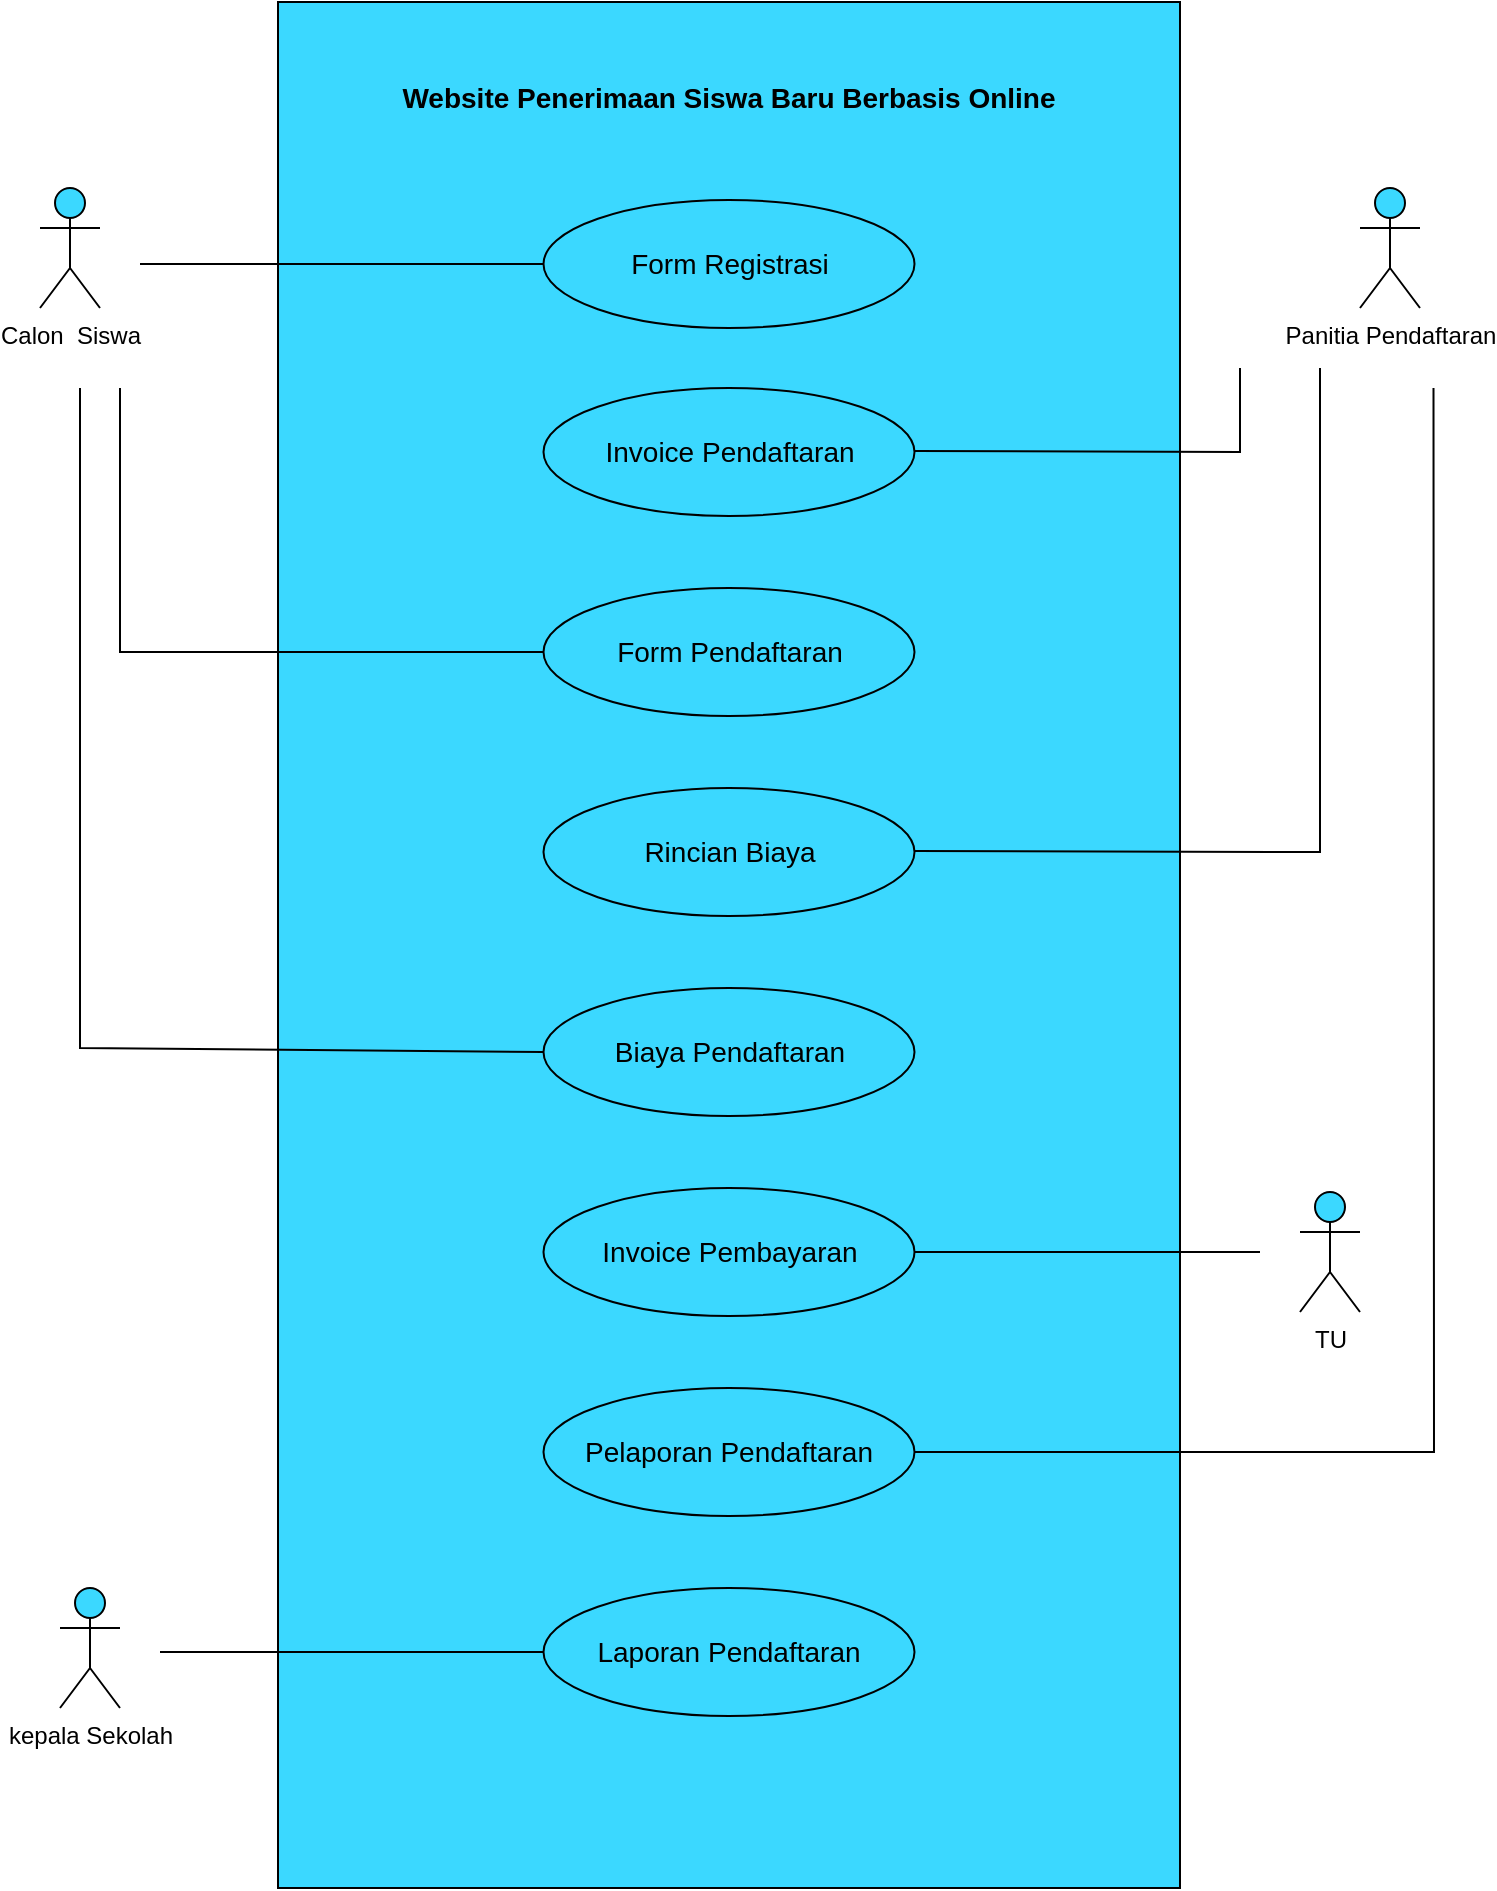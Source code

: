 <mxfile version="20.2.0" type="github">
  <diagram id="2KIT96QI7-xPNKFdnTv3" name="Halaman-1">
    <mxGraphModel dx="1185" dy="1824" grid="1" gridSize="10" guides="1" tooltips="1" connect="1" arrows="1" fold="1" page="1" pageScale="1" pageWidth="827" pageHeight="1169" math="0" shadow="0">
      <root>
        <mxCell id="0" />
        <mxCell id="1" parent="0" />
        <mxCell id="y96FYoVAzyEVzs2pSNnv-1" value="" style="rounded=0;whiteSpace=wrap;html=1;fillColor=#3BD8FF;" vertex="1" parent="1">
          <mxGeometry x="249" y="-13" width="451" height="943" as="geometry" />
        </mxCell>
        <mxCell id="y96FYoVAzyEVzs2pSNnv-2" value="Calon&amp;nbsp; Siswa" style="shape=umlActor;verticalLabelPosition=bottom;verticalAlign=top;html=1;outlineConnect=0;strokeColor=#000000;fillColor=#3BD8FF;" vertex="1" parent="1">
          <mxGeometry x="130" y="80" width="30" height="60" as="geometry" />
        </mxCell>
        <mxCell id="y96FYoVAzyEVzs2pSNnv-4" value="TU" style="shape=umlActor;verticalLabelPosition=bottom;verticalAlign=top;html=1;outlineConnect=0;strokeColor=#000000;fillColor=#3BD8FF;" vertex="1" parent="1">
          <mxGeometry x="760" y="582" width="30" height="60" as="geometry" />
        </mxCell>
        <mxCell id="y96FYoVAzyEVzs2pSNnv-5" value="kepala Sekolah" style="shape=umlActor;verticalLabelPosition=bottom;verticalAlign=top;html=1;outlineConnect=0;strokeColor=#000000;fillColor=#3BD8FF;" vertex="1" parent="1">
          <mxGeometry x="140" y="780" width="30" height="60" as="geometry" />
        </mxCell>
        <mxCell id="y96FYoVAzyEVzs2pSNnv-6" value="Panitia Pendaftaran" style="shape=umlActor;verticalLabelPosition=bottom;verticalAlign=top;html=1;outlineConnect=0;strokeColor=#000000;fillColor=#3BD8FF;" vertex="1" parent="1">
          <mxGeometry x="790" y="80" width="30" height="60" as="geometry" />
        </mxCell>
        <mxCell id="y96FYoVAzyEVzs2pSNnv-9" value="&lt;b&gt;&lt;font style=&quot;font-size: 14px;&quot;&gt;Website Penerimaan Siswa Baru Berbasis Online&lt;/font&gt;&lt;/b&gt;" style="text;html=1;strokeColor=none;fillColor=none;align=center;verticalAlign=middle;whiteSpace=wrap;rounded=0;" vertex="1" parent="1">
          <mxGeometry x="299.25" y="20" width="350.5" height="30" as="geometry" />
        </mxCell>
        <mxCell id="y96FYoVAzyEVzs2pSNnv-11" value="" style="ellipse;whiteSpace=wrap;html=1;fontSize=14;strokeColor=#000000;fillColor=#3BD8FF;" vertex="1" parent="1">
          <mxGeometry x="381.75" y="86" width="185.5" height="64" as="geometry" />
        </mxCell>
        <mxCell id="y96FYoVAzyEVzs2pSNnv-12" value="Form Registrasi" style="text;html=1;strokeColor=none;fillColor=none;align=center;verticalAlign=middle;whiteSpace=wrap;rounded=0;fontSize=14;" vertex="1" parent="1">
          <mxGeometry x="409.5" y="103" width="130" height="30" as="geometry" />
        </mxCell>
        <mxCell id="y96FYoVAzyEVzs2pSNnv-13" value="" style="ellipse;whiteSpace=wrap;html=1;fontSize=14;strokeColor=#000000;fillColor=#3BD8FF;" vertex="1" parent="1">
          <mxGeometry x="381.75" y="180" width="185.5" height="64" as="geometry" />
        </mxCell>
        <mxCell id="y96FYoVAzyEVzs2pSNnv-14" value="Invoice Pendaftaran" style="text;html=1;strokeColor=none;fillColor=none;align=center;verticalAlign=middle;whiteSpace=wrap;rounded=0;fontSize=14;" vertex="1" parent="1">
          <mxGeometry x="401.5" y="197" width="146" height="30" as="geometry" />
        </mxCell>
        <mxCell id="y96FYoVAzyEVzs2pSNnv-16" value="" style="endArrow=none;html=1;rounded=0;fontSize=14;entryX=0;entryY=0.5;entryDx=0;entryDy=0;" edge="1" parent="1" target="y96FYoVAzyEVzs2pSNnv-11">
          <mxGeometry width="50" height="50" relative="1" as="geometry">
            <mxPoint x="180" y="118" as="sourcePoint" />
            <mxPoint x="440" y="200" as="targetPoint" />
          </mxGeometry>
        </mxCell>
        <mxCell id="y96FYoVAzyEVzs2pSNnv-18" value="" style="ellipse;whiteSpace=wrap;html=1;fontSize=14;strokeColor=#000000;fillColor=#3BD8FF;" vertex="1" parent="1">
          <mxGeometry x="381.75" y="280" width="185.5" height="64" as="geometry" />
        </mxCell>
        <mxCell id="y96FYoVAzyEVzs2pSNnv-19" value="Form Pendaftaran" style="text;html=1;strokeColor=none;fillColor=none;align=center;verticalAlign=middle;whiteSpace=wrap;rounded=0;fontSize=14;" vertex="1" parent="1">
          <mxGeometry x="409.5" y="297" width="130" height="30" as="geometry" />
        </mxCell>
        <mxCell id="y96FYoVAzyEVzs2pSNnv-20" value="" style="endArrow=none;html=1;rounded=0;fontSize=14;" edge="1" parent="1">
          <mxGeometry width="50" height="50" relative="1" as="geometry">
            <mxPoint x="567.25" y="211.5" as="sourcePoint" />
            <mxPoint x="730" y="170" as="targetPoint" />
            <Array as="points">
              <mxPoint x="730" y="212" />
            </Array>
          </mxGeometry>
        </mxCell>
        <mxCell id="y96FYoVAzyEVzs2pSNnv-21" value="" style="ellipse;whiteSpace=wrap;html=1;fontSize=14;strokeColor=#000000;fillColor=#3BD8FF;" vertex="1" parent="1">
          <mxGeometry x="381.75" y="380" width="185.5" height="64" as="geometry" />
        </mxCell>
        <mxCell id="y96FYoVAzyEVzs2pSNnv-22" value="Rincian Biaya" style="text;html=1;strokeColor=none;fillColor=none;align=center;verticalAlign=middle;whiteSpace=wrap;rounded=0;fontSize=14;" vertex="1" parent="1">
          <mxGeometry x="409.5" y="397" width="130" height="30" as="geometry" />
        </mxCell>
        <mxCell id="y96FYoVAzyEVzs2pSNnv-23" value="" style="endArrow=none;html=1;rounded=0;fontSize=14;" edge="1" parent="1">
          <mxGeometry width="50" height="50" relative="1" as="geometry">
            <mxPoint x="567.25" y="411.5" as="sourcePoint" />
            <mxPoint x="770" y="170" as="targetPoint" />
            <Array as="points">
              <mxPoint x="770" y="412" />
            </Array>
          </mxGeometry>
        </mxCell>
        <mxCell id="y96FYoVAzyEVzs2pSNnv-24" value="" style="ellipse;whiteSpace=wrap;html=1;fontSize=14;strokeColor=#000000;fillColor=#3BD8FF;" vertex="1" parent="1">
          <mxGeometry x="381.75" y="480" width="185.5" height="64" as="geometry" />
        </mxCell>
        <mxCell id="y96FYoVAzyEVzs2pSNnv-25" value="Biaya Pendaftaran" style="text;html=1;strokeColor=none;fillColor=none;align=center;verticalAlign=middle;whiteSpace=wrap;rounded=0;fontSize=14;" vertex="1" parent="1">
          <mxGeometry x="409.5" y="497" width="130" height="30" as="geometry" />
        </mxCell>
        <mxCell id="y96FYoVAzyEVzs2pSNnv-26" value="" style="ellipse;whiteSpace=wrap;html=1;fontSize=14;strokeColor=#000000;fillColor=#3BD8FF;" vertex="1" parent="1">
          <mxGeometry x="381.75" y="580" width="185.5" height="64" as="geometry" />
        </mxCell>
        <mxCell id="y96FYoVAzyEVzs2pSNnv-27" value="Invoice Pembayaran" style="text;html=1;strokeColor=none;fillColor=none;align=center;verticalAlign=middle;whiteSpace=wrap;rounded=0;fontSize=14;" vertex="1" parent="1">
          <mxGeometry x="409.5" y="597" width="130" height="30" as="geometry" />
        </mxCell>
        <mxCell id="y96FYoVAzyEVzs2pSNnv-28" value="" style="endArrow=none;html=1;rounded=0;fontSize=14;exitX=0;exitY=0.5;exitDx=0;exitDy=0;" edge="1" parent="1" source="y96FYoVAzyEVzs2pSNnv-18">
          <mxGeometry width="50" height="50" relative="1" as="geometry">
            <mxPoint x="510" y="470" as="sourcePoint" />
            <mxPoint x="170" y="180" as="targetPoint" />
            <Array as="points">
              <mxPoint x="170" y="312" />
            </Array>
          </mxGeometry>
        </mxCell>
        <mxCell id="y96FYoVAzyEVzs2pSNnv-29" value="" style="endArrow=none;html=1;rounded=0;fontSize=14;exitX=0;exitY=0.5;exitDx=0;exitDy=0;" edge="1" parent="1">
          <mxGeometry width="50" height="50" relative="1" as="geometry">
            <mxPoint x="381.75" y="512" as="sourcePoint" />
            <mxPoint x="150" y="180" as="targetPoint" />
            <Array as="points">
              <mxPoint x="150" y="510" />
            </Array>
          </mxGeometry>
        </mxCell>
        <mxCell id="y96FYoVAzyEVzs2pSNnv-31" value="" style="endArrow=none;html=1;rounded=0;fontSize=14;exitX=1;exitY=0.5;exitDx=0;exitDy=0;" edge="1" parent="1" source="y96FYoVAzyEVzs2pSNnv-26">
          <mxGeometry width="50" height="50" relative="1" as="geometry">
            <mxPoint x="520" y="470" as="sourcePoint" />
            <mxPoint x="740" y="612" as="targetPoint" />
          </mxGeometry>
        </mxCell>
        <mxCell id="y96FYoVAzyEVzs2pSNnv-33" value="" style="ellipse;whiteSpace=wrap;html=1;fontSize=14;strokeColor=#000000;fillColor=#3BD8FF;" vertex="1" parent="1">
          <mxGeometry x="381.75" y="680" width="185.5" height="64" as="geometry" />
        </mxCell>
        <mxCell id="y96FYoVAzyEVzs2pSNnv-34" value="Pelaporan Pendaftaran" style="text;html=1;strokeColor=none;fillColor=none;align=center;verticalAlign=middle;whiteSpace=wrap;rounded=0;fontSize=14;" vertex="1" parent="1">
          <mxGeometry x="394.25" y="697" width="160.5" height="30" as="geometry" />
        </mxCell>
        <mxCell id="y96FYoVAzyEVzs2pSNnv-35" value="" style="endArrow=none;html=1;rounded=0;fontSize=14;exitX=1;exitY=0.5;exitDx=0;exitDy=0;" edge="1" parent="1" source="y96FYoVAzyEVzs2pSNnv-33">
          <mxGeometry width="50" height="50" relative="1" as="geometry">
            <mxPoint x="624" y="421.5" as="sourcePoint" />
            <mxPoint x="826.75" y="180" as="targetPoint" />
            <Array as="points">
              <mxPoint x="827" y="712" />
            </Array>
          </mxGeometry>
        </mxCell>
        <mxCell id="y96FYoVAzyEVzs2pSNnv-36" value="" style="ellipse;whiteSpace=wrap;html=1;fontSize=14;strokeColor=#000000;fillColor=#3BD8FF;" vertex="1" parent="1">
          <mxGeometry x="381.75" y="780" width="185.5" height="64" as="geometry" />
        </mxCell>
        <mxCell id="y96FYoVAzyEVzs2pSNnv-37" value="Laporan Pendaftaran" style="text;html=1;strokeColor=none;fillColor=none;align=center;verticalAlign=middle;whiteSpace=wrap;rounded=0;fontSize=14;" vertex="1" parent="1">
          <mxGeometry x="394.25" y="797" width="160.5" height="30" as="geometry" />
        </mxCell>
        <mxCell id="y96FYoVAzyEVzs2pSNnv-38" value="" style="endArrow=none;html=1;rounded=0;fontSize=14;entryX=0;entryY=0.5;entryDx=0;entryDy=0;" edge="1" parent="1" target="y96FYoVAzyEVzs2pSNnv-36">
          <mxGeometry width="50" height="50" relative="1" as="geometry">
            <mxPoint x="190" y="812" as="sourcePoint" />
            <mxPoint x="590" y="690" as="targetPoint" />
          </mxGeometry>
        </mxCell>
      </root>
    </mxGraphModel>
  </diagram>
</mxfile>
